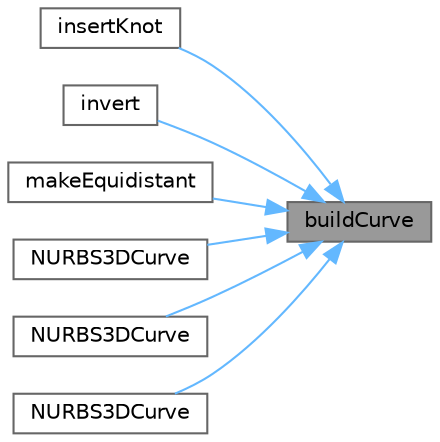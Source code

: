 digraph "buildCurve"
{
 // LATEX_PDF_SIZE
  bgcolor="transparent";
  edge [fontname=Helvetica,fontsize=10,labelfontname=Helvetica,labelfontsize=10];
  node [fontname=Helvetica,fontsize=10,shape=box,height=0.2,width=0.4];
  rankdir="RL";
  Node1 [id="Node000001",label="buildCurve",height=0.2,width=0.4,color="gray40", fillcolor="grey60", style="filled", fontcolor="black",tooltip=" "];
  Node1 -> Node2 [id="edge1_Node000001_Node000002",dir="back",color="steelblue1",style="solid",tooltip=" "];
  Node2 [id="Node000002",label="insertKnot",height=0.2,width=0.4,color="grey40", fillcolor="white", style="filled",URL="$classFoam_1_1NURBS3DCurve.html#a1bb3a4a51426e7511208d65d7a5d484a",tooltip=" "];
  Node1 -> Node3 [id="edge2_Node000001_Node000003",dir="back",color="steelblue1",style="solid",tooltip=" "];
  Node3 [id="Node000003",label="invert",height=0.2,width=0.4,color="grey40", fillcolor="white", style="filled",URL="$classFoam_1_1NURBS3DCurve.html#a7fa1616cc61c19a5efcc863c950f7f30",tooltip=" "];
  Node1 -> Node4 [id="edge3_Node000001_Node000004",dir="back",color="steelblue1",style="solid",tooltip=" "];
  Node4 [id="Node000004",label="makeEquidistant",height=0.2,width=0.4,color="grey40", fillcolor="white", style="filled",URL="$classFoam_1_1NURBS3DCurve.html#a4a4b163555912d61de5b5e8e115d4e5c",tooltip=" "];
  Node1 -> Node5 [id="edge4_Node000001_Node000005",dir="back",color="steelblue1",style="solid",tooltip=" "];
  Node5 [id="Node000005",label="NURBS3DCurve",height=0.2,width=0.4,color="grey40", fillcolor="white", style="filled",URL="$classFoam_1_1NURBS3DCurve.html#a9a26d52f876c27062bc97707b46d6a30",tooltip=" "];
  Node1 -> Node6 [id="edge5_Node000001_Node000006",dir="back",color="steelblue1",style="solid",tooltip=" "];
  Node6 [id="Node000006",label="NURBS3DCurve",height=0.2,width=0.4,color="grey40", fillcolor="white", style="filled",URL="$classFoam_1_1NURBS3DCurve.html#a85f0d36185c7959a60d12b99599772dd",tooltip=" "];
  Node1 -> Node7 [id="edge6_Node000001_Node000007",dir="back",color="steelblue1",style="solid",tooltip=" "];
  Node7 [id="Node000007",label="NURBS3DCurve",height=0.2,width=0.4,color="grey40", fillcolor="white", style="filled",URL="$classFoam_1_1NURBS3DCurve.html#a4370c76f15b556e670e6c093c8a86ce1",tooltip=" "];
}
